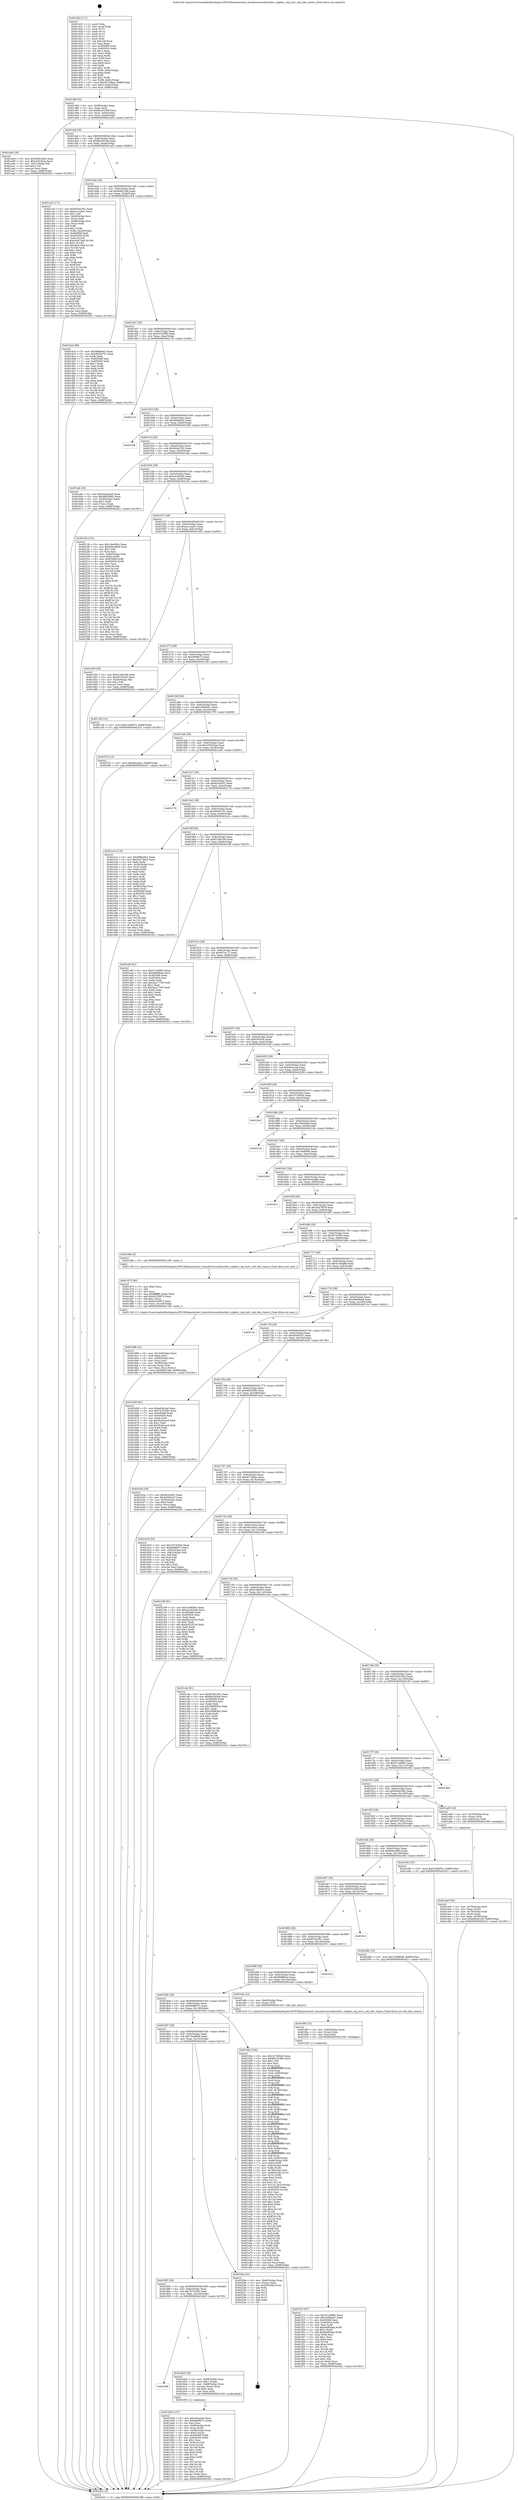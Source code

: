 digraph "0x401420" {
  label = "0x401420 (/mnt/c/Users/mathe/Desktop/tcc/POCII/binaries/extr_linuxdriversusbhostdwc_otgdwc_otg_hcd.c_del_xfer_timers_Final-ollvm.out::main(0))"
  labelloc = "t"
  node[shape=record]

  Entry [label="",width=0.3,height=0.3,shape=circle,fillcolor=black,style=filled]
  "0x40148f" [label="{
     0x40148f [32]\l
     | [instrs]\l
     &nbsp;&nbsp;0x40148f \<+6\>: mov -0x88(%rbp),%eax\l
     &nbsp;&nbsp;0x401495 \<+2\>: mov %eax,%ecx\l
     &nbsp;&nbsp;0x401497 \<+6\>: sub $0x8b161069,%ecx\l
     &nbsp;&nbsp;0x40149d \<+6\>: mov %eax,-0x9c(%rbp)\l
     &nbsp;&nbsp;0x4014a3 \<+6\>: mov %ecx,-0xa0(%rbp)\l
     &nbsp;&nbsp;0x4014a9 \<+6\>: je 0000000000401a94 \<main+0x674\>\l
  }"]
  "0x401a94" [label="{
     0x401a94 [30]\l
     | [instrs]\l
     &nbsp;&nbsp;0x401a94 \<+5\>: mov $0x590e18d2,%eax\l
     &nbsp;&nbsp;0x401a99 \<+5\>: mov $0xc53b32ee,%ecx\l
     &nbsp;&nbsp;0x401a9e \<+3\>: mov -0x31(%rbp),%dl\l
     &nbsp;&nbsp;0x401aa1 \<+3\>: test $0x1,%dl\l
     &nbsp;&nbsp;0x401aa4 \<+3\>: cmovne %ecx,%eax\l
     &nbsp;&nbsp;0x401aa7 \<+6\>: mov %eax,-0x88(%rbp)\l
     &nbsp;&nbsp;0x401aad \<+5\>: jmp 0000000000402421 \<main+0x1001\>\l
  }"]
  "0x4014af" [label="{
     0x4014af [28]\l
     | [instrs]\l
     &nbsp;&nbsp;0x4014af \<+5\>: jmp 00000000004014b4 \<main+0x94\>\l
     &nbsp;&nbsp;0x4014b4 \<+6\>: mov -0x9c(%rbp),%eax\l
     &nbsp;&nbsp;0x4014ba \<+5\>: sub $0x8bc5b346,%eax\l
     &nbsp;&nbsp;0x4014bf \<+6\>: mov %eax,-0xa4(%rbp)\l
     &nbsp;&nbsp;0x4014c5 \<+6\>: je 0000000000401ca5 \<main+0x885\>\l
  }"]
  Exit [label="",width=0.3,height=0.3,shape=circle,fillcolor=black,style=filled,peripheries=2]
  "0x401ca5" [label="{
     0x401ca5 [171]\l
     | [instrs]\l
     &nbsp;&nbsp;0x401ca5 \<+5\>: mov $0x6554c361,%eax\l
     &nbsp;&nbsp;0x401caa \<+5\>: mov $0xacc1ae41,%ecx\l
     &nbsp;&nbsp;0x401caf \<+2\>: mov $0x1,%dl\l
     &nbsp;&nbsp;0x401cb1 \<+4\>: mov -0x58(%rbp),%rsi\l
     &nbsp;&nbsp;0x401cb5 \<+2\>: mov (%rsi),%edi\l
     &nbsp;&nbsp;0x401cb7 \<+4\>: mov -0x68(%rbp),%rsi\l
     &nbsp;&nbsp;0x401cbb \<+2\>: cmp (%rsi),%edi\l
     &nbsp;&nbsp;0x401cbd \<+4\>: setl %r8b\l
     &nbsp;&nbsp;0x401cc1 \<+4\>: and $0x1,%r8b\l
     &nbsp;&nbsp;0x401cc5 \<+4\>: mov %r8b,-0x29(%rbp)\l
     &nbsp;&nbsp;0x401cc9 \<+7\>: mov 0x405068,%edi\l
     &nbsp;&nbsp;0x401cd0 \<+8\>: mov 0x405054,%r9d\l
     &nbsp;&nbsp;0x401cd8 \<+3\>: mov %edi,%r10d\l
     &nbsp;&nbsp;0x401cdb \<+7\>: sub $0xc6cb7de6,%r10d\l
     &nbsp;&nbsp;0x401ce2 \<+4\>: sub $0x1,%r10d\l
     &nbsp;&nbsp;0x401ce6 \<+7\>: add $0xc6cb7de6,%r10d\l
     &nbsp;&nbsp;0x401ced \<+4\>: imul %r10d,%edi\l
     &nbsp;&nbsp;0x401cf1 \<+3\>: and $0x1,%edi\l
     &nbsp;&nbsp;0x401cf4 \<+3\>: cmp $0x0,%edi\l
     &nbsp;&nbsp;0x401cf7 \<+4\>: sete %r8b\l
     &nbsp;&nbsp;0x401cfb \<+4\>: cmp $0xa,%r9d\l
     &nbsp;&nbsp;0x401cff \<+4\>: setl %r11b\l
     &nbsp;&nbsp;0x401d03 \<+3\>: mov %r8b,%bl\l
     &nbsp;&nbsp;0x401d06 \<+3\>: xor $0xff,%bl\l
     &nbsp;&nbsp;0x401d09 \<+3\>: mov %r11b,%r14b\l
     &nbsp;&nbsp;0x401d0c \<+4\>: xor $0xff,%r14b\l
     &nbsp;&nbsp;0x401d10 \<+3\>: xor $0x0,%dl\l
     &nbsp;&nbsp;0x401d13 \<+3\>: mov %bl,%r15b\l
     &nbsp;&nbsp;0x401d16 \<+4\>: and $0x0,%r15b\l
     &nbsp;&nbsp;0x401d1a \<+3\>: and %dl,%r8b\l
     &nbsp;&nbsp;0x401d1d \<+3\>: mov %r14b,%r12b\l
     &nbsp;&nbsp;0x401d20 \<+4\>: and $0x0,%r12b\l
     &nbsp;&nbsp;0x401d24 \<+3\>: and %dl,%r11b\l
     &nbsp;&nbsp;0x401d27 \<+3\>: or %r8b,%r15b\l
     &nbsp;&nbsp;0x401d2a \<+3\>: or %r11b,%r12b\l
     &nbsp;&nbsp;0x401d2d \<+3\>: xor %r12b,%r15b\l
     &nbsp;&nbsp;0x401d30 \<+3\>: or %r14b,%bl\l
     &nbsp;&nbsp;0x401d33 \<+3\>: xor $0xff,%bl\l
     &nbsp;&nbsp;0x401d36 \<+3\>: or $0x0,%dl\l
     &nbsp;&nbsp;0x401d39 \<+2\>: and %dl,%bl\l
     &nbsp;&nbsp;0x401d3b \<+3\>: or %bl,%r15b\l
     &nbsp;&nbsp;0x401d3e \<+4\>: test $0x1,%r15b\l
     &nbsp;&nbsp;0x401d42 \<+3\>: cmovne %ecx,%eax\l
     &nbsp;&nbsp;0x401d45 \<+6\>: mov %eax,-0x88(%rbp)\l
     &nbsp;&nbsp;0x401d4b \<+5\>: jmp 0000000000402421 \<main+0x1001\>\l
  }"]
  "0x4014cb" [label="{
     0x4014cb [28]\l
     | [instrs]\l
     &nbsp;&nbsp;0x4014cb \<+5\>: jmp 00000000004014d0 \<main+0xb0\>\l
     &nbsp;&nbsp;0x4014d0 \<+6\>: mov -0x9c(%rbp),%eax\l
     &nbsp;&nbsp;0x4014d6 \<+5\>: sub $0x90bf12b6,%eax\l
     &nbsp;&nbsp;0x4014db \<+6\>: mov %eax,-0xa8(%rbp)\l
     &nbsp;&nbsp;0x4014e1 \<+6\>: je 0000000000401dc4 \<main+0x9a4\>\l
  }"]
  "0x401f15" [label="{
     0x401f15 [97]\l
     | [instrs]\l
     &nbsp;&nbsp;0x401f15 \<+5\>: mov $0x57ca9962,%ecx\l
     &nbsp;&nbsp;0x401f1a \<+5\>: mov $0xc509ad41,%edx\l
     &nbsp;&nbsp;0x401f1f \<+7\>: mov 0x405068,%esi\l
     &nbsp;&nbsp;0x401f26 \<+8\>: mov 0x405054,%r8d\l
     &nbsp;&nbsp;0x401f2e \<+3\>: mov %esi,%r9d\l
     &nbsp;&nbsp;0x401f31 \<+7\>: sub $0xd4df5daa,%r9d\l
     &nbsp;&nbsp;0x401f38 \<+4\>: sub $0x1,%r9d\l
     &nbsp;&nbsp;0x401f3c \<+7\>: add $0xd4df5daa,%r9d\l
     &nbsp;&nbsp;0x401f43 \<+4\>: imul %r9d,%esi\l
     &nbsp;&nbsp;0x401f47 \<+3\>: and $0x1,%esi\l
     &nbsp;&nbsp;0x401f4a \<+3\>: cmp $0x0,%esi\l
     &nbsp;&nbsp;0x401f4d \<+4\>: sete %r10b\l
     &nbsp;&nbsp;0x401f51 \<+4\>: cmp $0xa,%r8d\l
     &nbsp;&nbsp;0x401f55 \<+4\>: setl %r11b\l
     &nbsp;&nbsp;0x401f59 \<+3\>: mov %r10b,%bl\l
     &nbsp;&nbsp;0x401f5c \<+3\>: and %r11b,%bl\l
     &nbsp;&nbsp;0x401f5f \<+3\>: xor %r11b,%r10b\l
     &nbsp;&nbsp;0x401f62 \<+3\>: or %r10b,%bl\l
     &nbsp;&nbsp;0x401f65 \<+3\>: test $0x1,%bl\l
     &nbsp;&nbsp;0x401f68 \<+3\>: cmovne %edx,%ecx\l
     &nbsp;&nbsp;0x401f6b \<+6\>: mov %ecx,-0x88(%rbp)\l
     &nbsp;&nbsp;0x401f71 \<+5\>: jmp 0000000000402421 \<main+0x1001\>\l
  }"]
  "0x401dc4" [label="{
     0x401dc4 [86]\l
     | [instrs]\l
     &nbsp;&nbsp;0x401dc4 \<+5\>: mov $0x98fde9e2,%eax\l
     &nbsp;&nbsp;0x401dc9 \<+5\>: mov $0xd920e701,%ecx\l
     &nbsp;&nbsp;0x401dce \<+2\>: xor %edx,%edx\l
     &nbsp;&nbsp;0x401dd0 \<+7\>: mov 0x405068,%esi\l
     &nbsp;&nbsp;0x401dd7 \<+7\>: mov 0x405054,%edi\l
     &nbsp;&nbsp;0x401dde \<+3\>: sub $0x1,%edx\l
     &nbsp;&nbsp;0x401de1 \<+3\>: mov %esi,%r8d\l
     &nbsp;&nbsp;0x401de4 \<+3\>: add %edx,%r8d\l
     &nbsp;&nbsp;0x401de7 \<+4\>: imul %r8d,%esi\l
     &nbsp;&nbsp;0x401deb \<+3\>: and $0x1,%esi\l
     &nbsp;&nbsp;0x401dee \<+3\>: cmp $0x0,%esi\l
     &nbsp;&nbsp;0x401df1 \<+4\>: sete %r9b\l
     &nbsp;&nbsp;0x401df5 \<+3\>: cmp $0xa,%edi\l
     &nbsp;&nbsp;0x401df8 \<+4\>: setl %r10b\l
     &nbsp;&nbsp;0x401dfc \<+3\>: mov %r9b,%r11b\l
     &nbsp;&nbsp;0x401dff \<+3\>: and %r10b,%r11b\l
     &nbsp;&nbsp;0x401e02 \<+3\>: xor %r10b,%r9b\l
     &nbsp;&nbsp;0x401e05 \<+3\>: or %r9b,%r11b\l
     &nbsp;&nbsp;0x401e08 \<+4\>: test $0x1,%r11b\l
     &nbsp;&nbsp;0x401e0c \<+3\>: cmovne %ecx,%eax\l
     &nbsp;&nbsp;0x401e0f \<+6\>: mov %eax,-0x88(%rbp)\l
     &nbsp;&nbsp;0x401e15 \<+5\>: jmp 0000000000402421 \<main+0x1001\>\l
  }"]
  "0x4014e7" [label="{
     0x4014e7 [28]\l
     | [instrs]\l
     &nbsp;&nbsp;0x4014e7 \<+5\>: jmp 00000000004014ec \<main+0xcc\>\l
     &nbsp;&nbsp;0x4014ec \<+6\>: mov -0x9c(%rbp),%eax\l
     &nbsp;&nbsp;0x4014f2 \<+5\>: sub $0x93316f89,%eax\l
     &nbsp;&nbsp;0x4014f7 \<+6\>: mov %eax,-0xac(%rbp)\l
     &nbsp;&nbsp;0x4014fd \<+6\>: je 000000000040211b \<main+0xcfb\>\l
  }"]
  "0x401f06" [label="{
     0x401f06 [15]\l
     | [instrs]\l
     &nbsp;&nbsp;0x401f06 \<+4\>: mov -0x60(%rbp),%rax\l
     &nbsp;&nbsp;0x401f0a \<+3\>: mov (%rax),%rax\l
     &nbsp;&nbsp;0x401f0d \<+3\>: mov %rax,%rdi\l
     &nbsp;&nbsp;0x401f10 \<+5\>: call 0000000000401030 \<free@plt\>\l
     | [calls]\l
     &nbsp;&nbsp;0x401030 \{1\} (unknown)\l
  }"]
  "0x40211b" [label="{
     0x40211b\l
  }", style=dashed]
  "0x401503" [label="{
     0x401503 [28]\l
     | [instrs]\l
     &nbsp;&nbsp;0x401503 \<+5\>: jmp 0000000000401508 \<main+0xe8\>\l
     &nbsp;&nbsp;0x401508 \<+6\>: mov -0x9c(%rbp),%eax\l
     &nbsp;&nbsp;0x40150e \<+5\>: sub $0x98fde9e2,%eax\l
     &nbsp;&nbsp;0x401513 \<+6\>: mov %eax,-0xb0(%rbp)\l
     &nbsp;&nbsp;0x401519 \<+6\>: je 0000000000402356 \<main+0xf36\>\l
  }"]
  "0x401d9b" [label="{
     0x401d9b [41]\l
     | [instrs]\l
     &nbsp;&nbsp;0x401d9b \<+6\>: mov -0x144(%rbp),%ecx\l
     &nbsp;&nbsp;0x401da1 \<+3\>: imul %eax,%ecx\l
     &nbsp;&nbsp;0x401da4 \<+4\>: mov -0x60(%rbp),%rsi\l
     &nbsp;&nbsp;0x401da8 \<+3\>: mov (%rsi),%rsi\l
     &nbsp;&nbsp;0x401dab \<+4\>: mov -0x58(%rbp),%rdi\l
     &nbsp;&nbsp;0x401daf \<+3\>: movslq (%rdi),%rdi\l
     &nbsp;&nbsp;0x401db2 \<+3\>: mov %ecx,(%rsi,%rdi,4)\l
     &nbsp;&nbsp;0x401db5 \<+10\>: movl $0x90bf12b6,-0x88(%rbp)\l
     &nbsp;&nbsp;0x401dbf \<+5\>: jmp 0000000000402421 \<main+0x1001\>\l
  }"]
  "0x402356" [label="{
     0x402356\l
  }", style=dashed]
  "0x40151f" [label="{
     0x40151f [28]\l
     | [instrs]\l
     &nbsp;&nbsp;0x40151f \<+5\>: jmp 0000000000401524 \<main+0x104\>\l
     &nbsp;&nbsp;0x401524 \<+6\>: mov -0x9c(%rbp),%eax\l
     &nbsp;&nbsp;0x40152a \<+5\>: sub $0x9b0a3192,%eax\l
     &nbsp;&nbsp;0x40152f \<+6\>: mov %eax,-0xb4(%rbp)\l
     &nbsp;&nbsp;0x401535 \<+6\>: je 0000000000401afe \<main+0x6de\>\l
  }"]
  "0x401d73" [label="{
     0x401d73 [40]\l
     | [instrs]\l
     &nbsp;&nbsp;0x401d73 \<+5\>: mov $0x2,%ecx\l
     &nbsp;&nbsp;0x401d78 \<+1\>: cltd\l
     &nbsp;&nbsp;0x401d79 \<+2\>: idiv %ecx\l
     &nbsp;&nbsp;0x401d7b \<+6\>: imul $0xfffffffe,%edx,%ecx\l
     &nbsp;&nbsp;0x401d81 \<+6\>: add $0xb2229972,%ecx\l
     &nbsp;&nbsp;0x401d87 \<+3\>: add $0x1,%ecx\l
     &nbsp;&nbsp;0x401d8a \<+6\>: sub $0xb2229972,%ecx\l
     &nbsp;&nbsp;0x401d90 \<+6\>: mov %ecx,-0x144(%rbp)\l
     &nbsp;&nbsp;0x401d96 \<+5\>: call 0000000000401160 \<next_i\>\l
     | [calls]\l
     &nbsp;&nbsp;0x401160 \{1\} (/mnt/c/Users/mathe/Desktop/tcc/POCII/binaries/extr_linuxdriversusbhostdwc_otgdwc_otg_hcd.c_del_xfer_timers_Final-ollvm.out::next_i)\l
  }"]
  "0x401afe" [label="{
     0x401afe [30]\l
     | [instrs]\l
     &nbsp;&nbsp;0x401afe \<+5\>: mov $0x3a42ada8,%eax\l
     &nbsp;&nbsp;0x401b03 \<+5\>: mov $0x4f635085,%ecx\l
     &nbsp;&nbsp;0x401b08 \<+3\>: mov -0x30(%rbp),%edx\l
     &nbsp;&nbsp;0x401b0b \<+3\>: cmp $0x1,%edx\l
     &nbsp;&nbsp;0x401b0e \<+3\>: cmovl %ecx,%eax\l
     &nbsp;&nbsp;0x401b11 \<+6\>: mov %eax,-0x88(%rbp)\l
     &nbsp;&nbsp;0x401b17 \<+5\>: jmp 0000000000402421 \<main+0x1001\>\l
  }"]
  "0x40153b" [label="{
     0x40153b [28]\l
     | [instrs]\l
     &nbsp;&nbsp;0x40153b \<+5\>: jmp 0000000000401540 \<main+0x120\>\l
     &nbsp;&nbsp;0x401540 \<+6\>: mov -0x9c(%rbp),%eax\l
     &nbsp;&nbsp;0x401546 \<+5\>: sub $0xa4165346,%eax\l
     &nbsp;&nbsp;0x40154b \<+6\>: mov %eax,-0xb8(%rbp)\l
     &nbsp;&nbsp;0x401551 \<+6\>: je 00000000004021f4 \<main+0xdd4\>\l
  }"]
  "0x401bd0" [label="{
     0x401bd0 [107]\l
     | [instrs]\l
     &nbsp;&nbsp;0x401bd0 \<+5\>: mov $0xe63a2ad,%ecx\l
     &nbsp;&nbsp;0x401bd5 \<+5\>: mov $0xb899fc7c,%edx\l
     &nbsp;&nbsp;0x401bda \<+2\>: xor %esi,%esi\l
     &nbsp;&nbsp;0x401bdc \<+4\>: mov -0x60(%rbp),%rdi\l
     &nbsp;&nbsp;0x401be0 \<+3\>: mov %rax,(%rdi)\l
     &nbsp;&nbsp;0x401be3 \<+4\>: mov -0x58(%rbp),%rax\l
     &nbsp;&nbsp;0x401be7 \<+6\>: movl $0x0,(%rax)\l
     &nbsp;&nbsp;0x401bed \<+8\>: mov 0x405068,%r8d\l
     &nbsp;&nbsp;0x401bf5 \<+8\>: mov 0x405054,%r9d\l
     &nbsp;&nbsp;0x401bfd \<+3\>: sub $0x1,%esi\l
     &nbsp;&nbsp;0x401c00 \<+3\>: mov %r8d,%r10d\l
     &nbsp;&nbsp;0x401c03 \<+3\>: add %esi,%r10d\l
     &nbsp;&nbsp;0x401c06 \<+4\>: imul %r10d,%r8d\l
     &nbsp;&nbsp;0x401c0a \<+4\>: and $0x1,%r8d\l
     &nbsp;&nbsp;0x401c0e \<+4\>: cmp $0x0,%r8d\l
     &nbsp;&nbsp;0x401c12 \<+4\>: sete %r11b\l
     &nbsp;&nbsp;0x401c16 \<+4\>: cmp $0xa,%r9d\l
     &nbsp;&nbsp;0x401c1a \<+3\>: setl %bl\l
     &nbsp;&nbsp;0x401c1d \<+3\>: mov %r11b,%r14b\l
     &nbsp;&nbsp;0x401c20 \<+3\>: and %bl,%r14b\l
     &nbsp;&nbsp;0x401c23 \<+3\>: xor %bl,%r11b\l
     &nbsp;&nbsp;0x401c26 \<+3\>: or %r11b,%r14b\l
     &nbsp;&nbsp;0x401c29 \<+4\>: test $0x1,%r14b\l
     &nbsp;&nbsp;0x401c2d \<+3\>: cmovne %edx,%ecx\l
     &nbsp;&nbsp;0x401c30 \<+6\>: mov %ecx,-0x88(%rbp)\l
     &nbsp;&nbsp;0x401c36 \<+5\>: jmp 0000000000402421 \<main+0x1001\>\l
  }"]
  "0x4021f4" [label="{
     0x4021f4 [151]\l
     | [instrs]\l
     &nbsp;&nbsp;0x4021f4 \<+5\>: mov $0x19e80bfc,%eax\l
     &nbsp;&nbsp;0x4021f9 \<+5\>: mov $0x60bc48e0,%ecx\l
     &nbsp;&nbsp;0x4021fe \<+2\>: mov $0x1,%dl\l
     &nbsp;&nbsp;0x402200 \<+2\>: xor %esi,%esi\l
     &nbsp;&nbsp;0x402202 \<+4\>: mov -0x80(%rbp),%rdi\l
     &nbsp;&nbsp;0x402206 \<+6\>: movl $0x0,(%rdi)\l
     &nbsp;&nbsp;0x40220c \<+8\>: mov 0x405068,%r8d\l
     &nbsp;&nbsp;0x402214 \<+8\>: mov 0x405054,%r9d\l
     &nbsp;&nbsp;0x40221c \<+3\>: sub $0x1,%esi\l
     &nbsp;&nbsp;0x40221f \<+3\>: mov %r8d,%r10d\l
     &nbsp;&nbsp;0x402222 \<+3\>: add %esi,%r10d\l
     &nbsp;&nbsp;0x402225 \<+4\>: imul %r10d,%r8d\l
     &nbsp;&nbsp;0x402229 \<+4\>: and $0x1,%r8d\l
     &nbsp;&nbsp;0x40222d \<+4\>: cmp $0x0,%r8d\l
     &nbsp;&nbsp;0x402231 \<+4\>: sete %r11b\l
     &nbsp;&nbsp;0x402235 \<+4\>: cmp $0xa,%r9d\l
     &nbsp;&nbsp;0x402239 \<+3\>: setl %bl\l
     &nbsp;&nbsp;0x40223c \<+3\>: mov %r11b,%r14b\l
     &nbsp;&nbsp;0x40223f \<+4\>: xor $0xff,%r14b\l
     &nbsp;&nbsp;0x402243 \<+3\>: mov %bl,%r15b\l
     &nbsp;&nbsp;0x402246 \<+4\>: xor $0xff,%r15b\l
     &nbsp;&nbsp;0x40224a \<+3\>: xor $0x1,%dl\l
     &nbsp;&nbsp;0x40224d \<+3\>: mov %r14b,%r12b\l
     &nbsp;&nbsp;0x402250 \<+4\>: and $0xff,%r12b\l
     &nbsp;&nbsp;0x402254 \<+3\>: and %dl,%r11b\l
     &nbsp;&nbsp;0x402257 \<+3\>: mov %r15b,%r13b\l
     &nbsp;&nbsp;0x40225a \<+4\>: and $0xff,%r13b\l
     &nbsp;&nbsp;0x40225e \<+2\>: and %dl,%bl\l
     &nbsp;&nbsp;0x402260 \<+3\>: or %r11b,%r12b\l
     &nbsp;&nbsp;0x402263 \<+3\>: or %bl,%r13b\l
     &nbsp;&nbsp;0x402266 \<+3\>: xor %r13b,%r12b\l
     &nbsp;&nbsp;0x402269 \<+3\>: or %r15b,%r14b\l
     &nbsp;&nbsp;0x40226c \<+4\>: xor $0xff,%r14b\l
     &nbsp;&nbsp;0x402270 \<+3\>: or $0x1,%dl\l
     &nbsp;&nbsp;0x402273 \<+3\>: and %dl,%r14b\l
     &nbsp;&nbsp;0x402276 \<+3\>: or %r14b,%r12b\l
     &nbsp;&nbsp;0x402279 \<+4\>: test $0x1,%r12b\l
     &nbsp;&nbsp;0x40227d \<+3\>: cmovne %ecx,%eax\l
     &nbsp;&nbsp;0x402280 \<+6\>: mov %eax,-0x88(%rbp)\l
     &nbsp;&nbsp;0x402286 \<+5\>: jmp 0000000000402421 \<main+0x1001\>\l
  }"]
  "0x401557" [label="{
     0x401557 [28]\l
     | [instrs]\l
     &nbsp;&nbsp;0x401557 \<+5\>: jmp 000000000040155c \<main+0x13c\>\l
     &nbsp;&nbsp;0x40155c \<+6\>: mov -0x9c(%rbp),%eax\l
     &nbsp;&nbsp;0x401562 \<+5\>: sub $0xacc1ae41,%eax\l
     &nbsp;&nbsp;0x401567 \<+6\>: mov %eax,-0xbc(%rbp)\l
     &nbsp;&nbsp;0x40156d \<+6\>: je 0000000000401d50 \<main+0x930\>\l
  }"]
  "0x40190f" [label="{
     0x40190f\l
  }", style=dashed]
  "0x401d50" [label="{
     0x401d50 [30]\l
     | [instrs]\l
     &nbsp;&nbsp;0x401d50 \<+5\>: mov $0xf12db199,%eax\l
     &nbsp;&nbsp;0x401d55 \<+5\>: mov $0x3f7cb350,%ecx\l
     &nbsp;&nbsp;0x401d5a \<+3\>: mov -0x29(%rbp),%dl\l
     &nbsp;&nbsp;0x401d5d \<+3\>: test $0x1,%dl\l
     &nbsp;&nbsp;0x401d60 \<+3\>: cmovne %ecx,%eax\l
     &nbsp;&nbsp;0x401d63 \<+6\>: mov %eax,-0x88(%rbp)\l
     &nbsp;&nbsp;0x401d69 \<+5\>: jmp 0000000000402421 \<main+0x1001\>\l
  }"]
  "0x401573" [label="{
     0x401573 [28]\l
     | [instrs]\l
     &nbsp;&nbsp;0x401573 \<+5\>: jmp 0000000000401578 \<main+0x158\>\l
     &nbsp;&nbsp;0x401578 \<+6\>: mov -0x9c(%rbp),%eax\l
     &nbsp;&nbsp;0x40157e \<+5\>: sub $0xb899fc7c,%eax\l
     &nbsp;&nbsp;0x401583 \<+6\>: mov %eax,-0xc0(%rbp)\l
     &nbsp;&nbsp;0x401589 \<+6\>: je 0000000000401c3b \<main+0x81b\>\l
  }"]
  "0x401bb3" [label="{
     0x401bb3 [29]\l
     | [instrs]\l
     &nbsp;&nbsp;0x401bb3 \<+4\>: mov -0x68(%rbp),%rax\l
     &nbsp;&nbsp;0x401bb7 \<+6\>: movl $0x1,(%rax)\l
     &nbsp;&nbsp;0x401bbd \<+4\>: mov -0x68(%rbp),%rax\l
     &nbsp;&nbsp;0x401bc1 \<+3\>: movslq (%rax),%rax\l
     &nbsp;&nbsp;0x401bc4 \<+4\>: shl $0x2,%rax\l
     &nbsp;&nbsp;0x401bc8 \<+3\>: mov %rax,%rdi\l
     &nbsp;&nbsp;0x401bcb \<+5\>: call 0000000000401050 \<malloc@plt\>\l
     | [calls]\l
     &nbsp;&nbsp;0x401050 \{1\} (unknown)\l
  }"]
  "0x401c3b" [label="{
     0x401c3b [15]\l
     | [instrs]\l
     &nbsp;&nbsp;0x401c3b \<+10\>: movl $0x518b0f7e,-0x88(%rbp)\l
     &nbsp;&nbsp;0x401c45 \<+5\>: jmp 0000000000402421 \<main+0x1001\>\l
  }"]
  "0x40158f" [label="{
     0x40158f [28]\l
     | [instrs]\l
     &nbsp;&nbsp;0x40158f \<+5\>: jmp 0000000000401594 \<main+0x174\>\l
     &nbsp;&nbsp;0x401594 \<+6\>: mov -0x9c(%rbp),%eax\l
     &nbsp;&nbsp;0x40159a \<+5\>: sub $0xc509ad41,%eax\l
     &nbsp;&nbsp;0x40159f \<+6\>: mov %eax,-0xc4(%rbp)\l
     &nbsp;&nbsp;0x4015a5 \<+6\>: je 0000000000401f76 \<main+0xb56\>\l
  }"]
  "0x4018f3" [label="{
     0x4018f3 [28]\l
     | [instrs]\l
     &nbsp;&nbsp;0x4018f3 \<+5\>: jmp 00000000004018f8 \<main+0x4d8\>\l
     &nbsp;&nbsp;0x4018f8 \<+6\>: mov -0x9c(%rbp),%eax\l
     &nbsp;&nbsp;0x4018fe \<+5\>: sub $0x7b7f1683,%eax\l
     &nbsp;&nbsp;0x401903 \<+6\>: mov %eax,-0x140(%rbp)\l
     &nbsp;&nbsp;0x401909 \<+6\>: je 0000000000401bb3 \<main+0x793\>\l
  }"]
  "0x401f76" [label="{
     0x401f76 [15]\l
     | [instrs]\l
     &nbsp;&nbsp;0x401f76 \<+10\>: movl $0x4fa24ecc,-0x88(%rbp)\l
     &nbsp;&nbsp;0x401f80 \<+5\>: jmp 0000000000402421 \<main+0x1001\>\l
  }"]
  "0x4015ab" [label="{
     0x4015ab [28]\l
     | [instrs]\l
     &nbsp;&nbsp;0x4015ab \<+5\>: jmp 00000000004015b0 \<main+0x190\>\l
     &nbsp;&nbsp;0x4015b0 \<+6\>: mov -0x9c(%rbp),%eax\l
     &nbsp;&nbsp;0x4015b6 \<+5\>: sub $0xc53b32ee,%eax\l
     &nbsp;&nbsp;0x4015bb \<+6\>: mov %eax,-0xc8(%rbp)\l
     &nbsp;&nbsp;0x4015c1 \<+6\>: je 0000000000401ab2 \<main+0x692\>\l
  }"]
  "0x40229a" [label="{
     0x40229a [21]\l
     | [instrs]\l
     &nbsp;&nbsp;0x40229a \<+4\>: mov -0x80(%rbp),%rax\l
     &nbsp;&nbsp;0x40229e \<+2\>: mov (%rax),%eax\l
     &nbsp;&nbsp;0x4022a0 \<+4\>: lea -0x28(%rbp),%rsp\l
     &nbsp;&nbsp;0x4022a4 \<+1\>: pop %rbx\l
     &nbsp;&nbsp;0x4022a5 \<+2\>: pop %r12\l
     &nbsp;&nbsp;0x4022a7 \<+2\>: pop %r13\l
     &nbsp;&nbsp;0x4022a9 \<+2\>: pop %r14\l
     &nbsp;&nbsp;0x4022ab \<+2\>: pop %r15\l
     &nbsp;&nbsp;0x4022ad \<+1\>: pop %rbp\l
     &nbsp;&nbsp;0x4022ae \<+1\>: ret\l
  }"]
  "0x401ab2" [label="{
     0x401ab2\l
  }", style=dashed]
  "0x4015c7" [label="{
     0x4015c7 [28]\l
     | [instrs]\l
     &nbsp;&nbsp;0x4015c7 \<+5\>: jmp 00000000004015cc \<main+0x1ac\>\l
     &nbsp;&nbsp;0x4015cc \<+6\>: mov -0x9c(%rbp),%eax\l
     &nbsp;&nbsp;0x4015d2 \<+5\>: sub $0xd2ec92f1,%eax\l
     &nbsp;&nbsp;0x4015d7 \<+6\>: mov %eax,-0xcc(%rbp)\l
     &nbsp;&nbsp;0x4015dd \<+6\>: je 0000000000402176 \<main+0xd56\>\l
  }"]
  "0x401ae0" [label="{
     0x401ae0 [30]\l
     | [instrs]\l
     &nbsp;&nbsp;0x401ae0 \<+4\>: mov -0x70(%rbp),%rdi\l
     &nbsp;&nbsp;0x401ae4 \<+2\>: mov %eax,(%rdi)\l
     &nbsp;&nbsp;0x401ae6 \<+4\>: mov -0x70(%rbp),%rdi\l
     &nbsp;&nbsp;0x401aea \<+2\>: mov (%rdi),%eax\l
     &nbsp;&nbsp;0x401aec \<+3\>: mov %eax,-0x30(%rbp)\l
     &nbsp;&nbsp;0x401aef \<+10\>: movl $0x9b0a3192,-0x88(%rbp)\l
     &nbsp;&nbsp;0x401af9 \<+5\>: jmp 0000000000402421 \<main+0x1001\>\l
  }"]
  "0x402176" [label="{
     0x402176\l
  }", style=dashed]
  "0x4015e3" [label="{
     0x4015e3 [28]\l
     | [instrs]\l
     &nbsp;&nbsp;0x4015e3 \<+5\>: jmp 00000000004015e8 \<main+0x1c8\>\l
     &nbsp;&nbsp;0x4015e8 \<+6\>: mov -0x9c(%rbp),%eax\l
     &nbsp;&nbsp;0x4015ee \<+5\>: sub $0xd920e701,%eax\l
     &nbsp;&nbsp;0x4015f3 \<+6\>: mov %eax,-0xd0(%rbp)\l
     &nbsp;&nbsp;0x4015f9 \<+6\>: je 0000000000401e1a \<main+0x9fa\>\l
  }"]
  "0x4018d7" [label="{
     0x4018d7 [28]\l
     | [instrs]\l
     &nbsp;&nbsp;0x4018d7 \<+5\>: jmp 00000000004018dc \<main+0x4bc\>\l
     &nbsp;&nbsp;0x4018dc \<+6\>: mov -0x9c(%rbp),%eax\l
     &nbsp;&nbsp;0x4018e2 \<+5\>: sub $0x74e9f848,%eax\l
     &nbsp;&nbsp;0x4018e7 \<+6\>: mov %eax,-0x13c(%rbp)\l
     &nbsp;&nbsp;0x4018ed \<+6\>: je 000000000040229a \<main+0xe7a\>\l
  }"]
  "0x401e1a" [label="{
     0x401e1a [118]\l
     | [instrs]\l
     &nbsp;&nbsp;0x401e1a \<+5\>: mov $0x98fde9e2,%eax\l
     &nbsp;&nbsp;0x401e1f \<+5\>: mov $0x5e2740a2,%ecx\l
     &nbsp;&nbsp;0x401e24 \<+2\>: xor %edx,%edx\l
     &nbsp;&nbsp;0x401e26 \<+4\>: mov -0x58(%rbp),%rsi\l
     &nbsp;&nbsp;0x401e2a \<+2\>: mov (%rsi),%edi\l
     &nbsp;&nbsp;0x401e2c \<+3\>: mov %edx,%r8d\l
     &nbsp;&nbsp;0x401e2f \<+3\>: sub %edi,%r8d\l
     &nbsp;&nbsp;0x401e32 \<+2\>: mov %edx,%edi\l
     &nbsp;&nbsp;0x401e34 \<+3\>: sub $0x1,%edi\l
     &nbsp;&nbsp;0x401e37 \<+3\>: add %edi,%r8d\l
     &nbsp;&nbsp;0x401e3a \<+2\>: mov %edx,%edi\l
     &nbsp;&nbsp;0x401e3c \<+3\>: sub %r8d,%edi\l
     &nbsp;&nbsp;0x401e3f \<+4\>: mov -0x58(%rbp),%rsi\l
     &nbsp;&nbsp;0x401e43 \<+2\>: mov %edi,(%rsi)\l
     &nbsp;&nbsp;0x401e45 \<+7\>: mov 0x405068,%edi\l
     &nbsp;&nbsp;0x401e4c \<+8\>: mov 0x405054,%r8d\l
     &nbsp;&nbsp;0x401e54 \<+3\>: sub $0x1,%edx\l
     &nbsp;&nbsp;0x401e57 \<+3\>: mov %edi,%r9d\l
     &nbsp;&nbsp;0x401e5a \<+3\>: add %edx,%r9d\l
     &nbsp;&nbsp;0x401e5d \<+4\>: imul %r9d,%edi\l
     &nbsp;&nbsp;0x401e61 \<+3\>: and $0x1,%edi\l
     &nbsp;&nbsp;0x401e64 \<+3\>: cmp $0x0,%edi\l
     &nbsp;&nbsp;0x401e67 \<+4\>: sete %r10b\l
     &nbsp;&nbsp;0x401e6b \<+4\>: cmp $0xa,%r8d\l
     &nbsp;&nbsp;0x401e6f \<+4\>: setl %r11b\l
     &nbsp;&nbsp;0x401e73 \<+3\>: mov %r10b,%bl\l
     &nbsp;&nbsp;0x401e76 \<+3\>: and %r11b,%bl\l
     &nbsp;&nbsp;0x401e79 \<+3\>: xor %r11b,%r10b\l
     &nbsp;&nbsp;0x401e7c \<+3\>: or %r10b,%bl\l
     &nbsp;&nbsp;0x401e7f \<+3\>: test $0x1,%bl\l
     &nbsp;&nbsp;0x401e82 \<+3\>: cmovne %ecx,%eax\l
     &nbsp;&nbsp;0x401e85 \<+6\>: mov %eax,-0x88(%rbp)\l
     &nbsp;&nbsp;0x401e8b \<+5\>: jmp 0000000000402421 \<main+0x1001\>\l
  }"]
  "0x4015ff" [label="{
     0x4015ff [28]\l
     | [instrs]\l
     &nbsp;&nbsp;0x4015ff \<+5\>: jmp 0000000000401604 \<main+0x1e4\>\l
     &nbsp;&nbsp;0x401604 \<+6\>: mov -0x9c(%rbp),%eax\l
     &nbsp;&nbsp;0x40160a \<+5\>: sub $0xf12db199,%eax\l
     &nbsp;&nbsp;0x40160f \<+6\>: mov %eax,-0xd4(%rbp)\l
     &nbsp;&nbsp;0x401615 \<+6\>: je 0000000000401e9f \<main+0xa7f\>\l
  }"]
  "0x40194e" [label="{
     0x40194e [326]\l
     | [instrs]\l
     &nbsp;&nbsp;0x40194e \<+5\>: mov $0x1073d5e5,%eax\l
     &nbsp;&nbsp;0x401953 \<+5\>: mov $0x8b161069,%ecx\l
     &nbsp;&nbsp;0x401958 \<+2\>: mov $0x1,%dl\l
     &nbsp;&nbsp;0x40195a \<+2\>: xor %esi,%esi\l
     &nbsp;&nbsp;0x40195c \<+3\>: mov %rsp,%rdi\l
     &nbsp;&nbsp;0x40195f \<+4\>: add $0xfffffffffffffff0,%rdi\l
     &nbsp;&nbsp;0x401963 \<+3\>: mov %rdi,%rsp\l
     &nbsp;&nbsp;0x401966 \<+4\>: mov %rdi,-0x80(%rbp)\l
     &nbsp;&nbsp;0x40196a \<+3\>: mov %rsp,%rdi\l
     &nbsp;&nbsp;0x40196d \<+4\>: add $0xfffffffffffffff0,%rdi\l
     &nbsp;&nbsp;0x401971 \<+3\>: mov %rdi,%rsp\l
     &nbsp;&nbsp;0x401974 \<+3\>: mov %rsp,%r8\l
     &nbsp;&nbsp;0x401977 \<+4\>: add $0xfffffffffffffff0,%r8\l
     &nbsp;&nbsp;0x40197b \<+3\>: mov %r8,%rsp\l
     &nbsp;&nbsp;0x40197e \<+4\>: mov %r8,-0x78(%rbp)\l
     &nbsp;&nbsp;0x401982 \<+3\>: mov %rsp,%r8\l
     &nbsp;&nbsp;0x401985 \<+4\>: add $0xfffffffffffffff0,%r8\l
     &nbsp;&nbsp;0x401989 \<+3\>: mov %r8,%rsp\l
     &nbsp;&nbsp;0x40198c \<+4\>: mov %r8,-0x70(%rbp)\l
     &nbsp;&nbsp;0x401990 \<+3\>: mov %rsp,%r8\l
     &nbsp;&nbsp;0x401993 \<+4\>: add $0xfffffffffffffff0,%r8\l
     &nbsp;&nbsp;0x401997 \<+3\>: mov %r8,%rsp\l
     &nbsp;&nbsp;0x40199a \<+4\>: mov %r8,-0x68(%rbp)\l
     &nbsp;&nbsp;0x40199e \<+3\>: mov %rsp,%r8\l
     &nbsp;&nbsp;0x4019a1 \<+4\>: add $0xfffffffffffffff0,%r8\l
     &nbsp;&nbsp;0x4019a5 \<+3\>: mov %r8,%rsp\l
     &nbsp;&nbsp;0x4019a8 \<+4\>: mov %r8,-0x60(%rbp)\l
     &nbsp;&nbsp;0x4019ac \<+3\>: mov %rsp,%r8\l
     &nbsp;&nbsp;0x4019af \<+4\>: add $0xfffffffffffffff0,%r8\l
     &nbsp;&nbsp;0x4019b3 \<+3\>: mov %r8,%rsp\l
     &nbsp;&nbsp;0x4019b6 \<+4\>: mov %r8,-0x58(%rbp)\l
     &nbsp;&nbsp;0x4019ba \<+3\>: mov %rsp,%r8\l
     &nbsp;&nbsp;0x4019bd \<+4\>: add $0xfffffffffffffff0,%r8\l
     &nbsp;&nbsp;0x4019c1 \<+3\>: mov %r8,%rsp\l
     &nbsp;&nbsp;0x4019c4 \<+4\>: mov %r8,-0x50(%rbp)\l
     &nbsp;&nbsp;0x4019c8 \<+3\>: mov %rsp,%r8\l
     &nbsp;&nbsp;0x4019cb \<+4\>: add $0xfffffffffffffff0,%r8\l
     &nbsp;&nbsp;0x4019cf \<+3\>: mov %r8,%rsp\l
     &nbsp;&nbsp;0x4019d2 \<+4\>: mov %r8,-0x48(%rbp)\l
     &nbsp;&nbsp;0x4019d6 \<+3\>: mov %rsp,%r8\l
     &nbsp;&nbsp;0x4019d9 \<+4\>: add $0xfffffffffffffff0,%r8\l
     &nbsp;&nbsp;0x4019dd \<+3\>: mov %r8,%rsp\l
     &nbsp;&nbsp;0x4019e0 \<+4\>: mov %r8,-0x40(%rbp)\l
     &nbsp;&nbsp;0x4019e4 \<+4\>: mov -0x80(%rbp),%r8\l
     &nbsp;&nbsp;0x4019e8 \<+7\>: movl $0x0,(%r8)\l
     &nbsp;&nbsp;0x4019ef \<+7\>: mov -0x8c(%rbp),%r9d\l
     &nbsp;&nbsp;0x4019f6 \<+3\>: mov %r9d,(%rdi)\l
     &nbsp;&nbsp;0x4019f9 \<+4\>: mov -0x78(%rbp),%r8\l
     &nbsp;&nbsp;0x4019fd \<+7\>: mov -0x98(%rbp),%r10\l
     &nbsp;&nbsp;0x401a04 \<+3\>: mov %r10,(%r8)\l
     &nbsp;&nbsp;0x401a07 \<+3\>: cmpl $0x2,(%rdi)\l
     &nbsp;&nbsp;0x401a0a \<+4\>: setne %r11b\l
     &nbsp;&nbsp;0x401a0e \<+4\>: and $0x1,%r11b\l
     &nbsp;&nbsp;0x401a12 \<+4\>: mov %r11b,-0x31(%rbp)\l
     &nbsp;&nbsp;0x401a16 \<+7\>: mov 0x405068,%ebx\l
     &nbsp;&nbsp;0x401a1d \<+8\>: mov 0x405054,%r14d\l
     &nbsp;&nbsp;0x401a25 \<+3\>: sub $0x1,%esi\l
     &nbsp;&nbsp;0x401a28 \<+3\>: mov %ebx,%r15d\l
     &nbsp;&nbsp;0x401a2b \<+3\>: add %esi,%r15d\l
     &nbsp;&nbsp;0x401a2e \<+4\>: imul %r15d,%ebx\l
     &nbsp;&nbsp;0x401a32 \<+3\>: and $0x1,%ebx\l
     &nbsp;&nbsp;0x401a35 \<+3\>: cmp $0x0,%ebx\l
     &nbsp;&nbsp;0x401a38 \<+4\>: sete %r11b\l
     &nbsp;&nbsp;0x401a3c \<+4\>: cmp $0xa,%r14d\l
     &nbsp;&nbsp;0x401a40 \<+4\>: setl %r12b\l
     &nbsp;&nbsp;0x401a44 \<+3\>: mov %r11b,%r13b\l
     &nbsp;&nbsp;0x401a47 \<+4\>: xor $0xff,%r13b\l
     &nbsp;&nbsp;0x401a4b \<+3\>: mov %r12b,%sil\l
     &nbsp;&nbsp;0x401a4e \<+4\>: xor $0xff,%sil\l
     &nbsp;&nbsp;0x401a52 \<+3\>: xor $0x1,%dl\l
     &nbsp;&nbsp;0x401a55 \<+3\>: mov %r13b,%dil\l
     &nbsp;&nbsp;0x401a58 \<+4\>: and $0xff,%dil\l
     &nbsp;&nbsp;0x401a5c \<+3\>: and %dl,%r11b\l
     &nbsp;&nbsp;0x401a5f \<+3\>: mov %sil,%r8b\l
     &nbsp;&nbsp;0x401a62 \<+4\>: and $0xff,%r8b\l
     &nbsp;&nbsp;0x401a66 \<+3\>: and %dl,%r12b\l
     &nbsp;&nbsp;0x401a69 \<+3\>: or %r11b,%dil\l
     &nbsp;&nbsp;0x401a6c \<+3\>: or %r12b,%r8b\l
     &nbsp;&nbsp;0x401a6f \<+3\>: xor %r8b,%dil\l
     &nbsp;&nbsp;0x401a72 \<+3\>: or %sil,%r13b\l
     &nbsp;&nbsp;0x401a75 \<+4\>: xor $0xff,%r13b\l
     &nbsp;&nbsp;0x401a79 \<+3\>: or $0x1,%dl\l
     &nbsp;&nbsp;0x401a7c \<+3\>: and %dl,%r13b\l
     &nbsp;&nbsp;0x401a7f \<+3\>: or %r13b,%dil\l
     &nbsp;&nbsp;0x401a82 \<+4\>: test $0x1,%dil\l
     &nbsp;&nbsp;0x401a86 \<+3\>: cmovne %ecx,%eax\l
     &nbsp;&nbsp;0x401a89 \<+6\>: mov %eax,-0x88(%rbp)\l
     &nbsp;&nbsp;0x401a8f \<+5\>: jmp 0000000000402421 \<main+0x1001\>\l
  }"]
  "0x401e9f" [label="{
     0x401e9f [91]\l
     | [instrs]\l
     &nbsp;&nbsp;0x401e9f \<+5\>: mov $0x57ca9962,%eax\l
     &nbsp;&nbsp;0x401ea4 \<+5\>: mov $0x69df6bee,%ecx\l
     &nbsp;&nbsp;0x401ea9 \<+7\>: mov 0x405068,%edx\l
     &nbsp;&nbsp;0x401eb0 \<+7\>: mov 0x405054,%esi\l
     &nbsp;&nbsp;0x401eb7 \<+2\>: mov %edx,%edi\l
     &nbsp;&nbsp;0x401eb9 \<+6\>: add $0x3aa17795,%edi\l
     &nbsp;&nbsp;0x401ebf \<+3\>: sub $0x1,%edi\l
     &nbsp;&nbsp;0x401ec2 \<+6\>: sub $0x3aa17795,%edi\l
     &nbsp;&nbsp;0x401ec8 \<+3\>: imul %edi,%edx\l
     &nbsp;&nbsp;0x401ecb \<+3\>: and $0x1,%edx\l
     &nbsp;&nbsp;0x401ece \<+3\>: cmp $0x0,%edx\l
     &nbsp;&nbsp;0x401ed1 \<+4\>: sete %r8b\l
     &nbsp;&nbsp;0x401ed5 \<+3\>: cmp $0xa,%esi\l
     &nbsp;&nbsp;0x401ed8 \<+4\>: setl %r9b\l
     &nbsp;&nbsp;0x401edc \<+3\>: mov %r8b,%r10b\l
     &nbsp;&nbsp;0x401edf \<+3\>: and %r9b,%r10b\l
     &nbsp;&nbsp;0x401ee2 \<+3\>: xor %r9b,%r8b\l
     &nbsp;&nbsp;0x401ee5 \<+3\>: or %r8b,%r10b\l
     &nbsp;&nbsp;0x401ee8 \<+4\>: test $0x1,%r10b\l
     &nbsp;&nbsp;0x401eec \<+3\>: cmovne %ecx,%eax\l
     &nbsp;&nbsp;0x401eef \<+6\>: mov %eax,-0x88(%rbp)\l
     &nbsp;&nbsp;0x401ef5 \<+5\>: jmp 0000000000402421 \<main+0x1001\>\l
  }"]
  "0x40161b" [label="{
     0x40161b [28]\l
     | [instrs]\l
     &nbsp;&nbsp;0x40161b \<+5\>: jmp 0000000000401620 \<main+0x200\>\l
     &nbsp;&nbsp;0x401620 \<+6\>: mov -0x9c(%rbp),%eax\l
     &nbsp;&nbsp;0x401626 \<+5\>: sub $0x847a171,%eax\l
     &nbsp;&nbsp;0x40162b \<+6\>: mov %eax,-0xd8(%rbp)\l
     &nbsp;&nbsp;0x401631 \<+6\>: je 0000000000402041 \<main+0xc21\>\l
  }"]
  "0x4018bb" [label="{
     0x4018bb [28]\l
     | [instrs]\l
     &nbsp;&nbsp;0x4018bb \<+5\>: jmp 00000000004018c0 \<main+0x4a0\>\l
     &nbsp;&nbsp;0x4018c0 \<+6\>: mov -0x9c(%rbp),%eax\l
     &nbsp;&nbsp;0x4018c6 \<+5\>: sub $0x69dfb573,%eax\l
     &nbsp;&nbsp;0x4018cb \<+6\>: mov %eax,-0x138(%rbp)\l
     &nbsp;&nbsp;0x4018d1 \<+6\>: je 000000000040194e \<main+0x52e\>\l
  }"]
  "0x402041" [label="{
     0x402041\l
  }", style=dashed]
  "0x401637" [label="{
     0x401637 [28]\l
     | [instrs]\l
     &nbsp;&nbsp;0x401637 \<+5\>: jmp 000000000040163c \<main+0x21c\>\l
     &nbsp;&nbsp;0x40163c \<+6\>: mov -0x9c(%rbp),%eax\l
     &nbsp;&nbsp;0x401642 \<+5\>: sub $0xb3fc6c9,%eax\l
     &nbsp;&nbsp;0x401647 \<+6\>: mov %eax,-0xdc(%rbp)\l
     &nbsp;&nbsp;0x40164d \<+6\>: je 0000000000401fe6 \<main+0xbc6\>\l
  }"]
  "0x401efa" [label="{
     0x401efa [12]\l
     | [instrs]\l
     &nbsp;&nbsp;0x401efa \<+4\>: mov -0x60(%rbp),%rax\l
     &nbsp;&nbsp;0x401efe \<+3\>: mov (%rax),%rdi\l
     &nbsp;&nbsp;0x401f01 \<+5\>: call 0000000000401410 \<del_xfer_timers\>\l
     | [calls]\l
     &nbsp;&nbsp;0x401410 \{1\} (/mnt/c/Users/mathe/Desktop/tcc/POCII/binaries/extr_linuxdriversusbhostdwc_otgdwc_otg_hcd.c_del_xfer_timers_Final-ollvm.out::del_xfer_timers)\l
  }"]
  "0x401fe6" [label="{
     0x401fe6\l
  }", style=dashed]
  "0x401653" [label="{
     0x401653 [28]\l
     | [instrs]\l
     &nbsp;&nbsp;0x401653 \<+5\>: jmp 0000000000401658 \<main+0x238\>\l
     &nbsp;&nbsp;0x401658 \<+6\>: mov -0x9c(%rbp),%eax\l
     &nbsp;&nbsp;0x40165e \<+5\>: sub $0xe63a2ad,%eax\l
     &nbsp;&nbsp;0x401663 \<+6\>: mov %eax,-0xe0(%rbp)\l
     &nbsp;&nbsp;0x401669 \<+6\>: je 00000000004022f4 \<main+0xed4\>\l
  }"]
  "0x40189f" [label="{
     0x40189f [28]\l
     | [instrs]\l
     &nbsp;&nbsp;0x40189f \<+5\>: jmp 00000000004018a4 \<main+0x484\>\l
     &nbsp;&nbsp;0x4018a4 \<+6\>: mov -0x9c(%rbp),%eax\l
     &nbsp;&nbsp;0x4018aa \<+5\>: sub $0x69df6bee,%eax\l
     &nbsp;&nbsp;0x4018af \<+6\>: mov %eax,-0x134(%rbp)\l
     &nbsp;&nbsp;0x4018b5 \<+6\>: je 0000000000401efa \<main+0xada\>\l
  }"]
  "0x4022f4" [label="{
     0x4022f4\l
  }", style=dashed]
  "0x40166f" [label="{
     0x40166f [28]\l
     | [instrs]\l
     &nbsp;&nbsp;0x40166f \<+5\>: jmp 0000000000401674 \<main+0x254\>\l
     &nbsp;&nbsp;0x401674 \<+6\>: mov -0x9c(%rbp),%eax\l
     &nbsp;&nbsp;0x40167a \<+5\>: sub $0x1073d5e5,%eax\l
     &nbsp;&nbsp;0x40167f \<+6\>: mov %eax,-0xe4(%rbp)\l
     &nbsp;&nbsp;0x401685 \<+6\>: je 00000000004022af \<main+0xe8f\>\l
  }"]
  "0x402331" [label="{
     0x402331\l
  }", style=dashed]
  "0x4022af" [label="{
     0x4022af\l
  }", style=dashed]
  "0x40168b" [label="{
     0x40168b [28]\l
     | [instrs]\l
     &nbsp;&nbsp;0x40168b \<+5\>: jmp 0000000000401690 \<main+0x270\>\l
     &nbsp;&nbsp;0x401690 \<+6\>: mov -0x9c(%rbp),%eax\l
     &nbsp;&nbsp;0x401696 \<+5\>: sub $0x16b3dee0,%eax\l
     &nbsp;&nbsp;0x40169b \<+6\>: mov %eax,-0xe8(%rbp)\l
     &nbsp;&nbsp;0x4016a1 \<+6\>: je 000000000040212a \<main+0xd0a\>\l
  }"]
  "0x401883" [label="{
     0x401883 [28]\l
     | [instrs]\l
     &nbsp;&nbsp;0x401883 \<+5\>: jmp 0000000000401888 \<main+0x468\>\l
     &nbsp;&nbsp;0x401888 \<+6\>: mov -0x9c(%rbp),%eax\l
     &nbsp;&nbsp;0x40188e \<+5\>: sub $0x6554c361,%eax\l
     &nbsp;&nbsp;0x401893 \<+6\>: mov %eax,-0x130(%rbp)\l
     &nbsp;&nbsp;0x401899 \<+6\>: je 0000000000402331 \<main+0xf11\>\l
  }"]
  "0x40212a" [label="{
     0x40212a\l
  }", style=dashed]
  "0x4016a7" [label="{
     0x4016a7 [28]\l
     | [instrs]\l
     &nbsp;&nbsp;0x4016a7 \<+5\>: jmp 00000000004016ac \<main+0x28c\>\l
     &nbsp;&nbsp;0x4016ac \<+6\>: mov -0x9c(%rbp),%eax\l
     &nbsp;&nbsp;0x4016b2 \<+5\>: sub $0x19e80bfc,%eax\l
     &nbsp;&nbsp;0x4016b7 \<+6\>: mov %eax,-0xec(%rbp)\l
     &nbsp;&nbsp;0x4016bd \<+6\>: je 000000000040240d \<main+0xfed\>\l
  }"]
  "0x401fc2" [label="{
     0x401fc2\l
  }", style=dashed]
  "0x40240d" [label="{
     0x40240d\l
  }", style=dashed]
  "0x4016c3" [label="{
     0x4016c3 [28]\l
     | [instrs]\l
     &nbsp;&nbsp;0x4016c3 \<+5\>: jmp 00000000004016c8 \<main+0x2a8\>\l
     &nbsp;&nbsp;0x4016c8 \<+6\>: mov -0x9c(%rbp),%eax\l
     &nbsp;&nbsp;0x4016ce \<+5\>: sub $0x3a42ada8,%eax\l
     &nbsp;&nbsp;0x4016d3 \<+6\>: mov %eax,-0xf0(%rbp)\l
     &nbsp;&nbsp;0x4016d9 \<+6\>: je 0000000000401b1c \<main+0x6fc\>\l
  }"]
  "0x401867" [label="{
     0x401867 [28]\l
     | [instrs]\l
     &nbsp;&nbsp;0x401867 \<+5\>: jmp 000000000040186c \<main+0x44c\>\l
     &nbsp;&nbsp;0x40186c \<+6\>: mov -0x9c(%rbp),%eax\l
     &nbsp;&nbsp;0x401872 \<+5\>: sub $0x6201abcf,%eax\l
     &nbsp;&nbsp;0x401877 \<+6\>: mov %eax,-0x12c(%rbp)\l
     &nbsp;&nbsp;0x40187d \<+6\>: je 0000000000401fc2 \<main+0xba2\>\l
  }"]
  "0x401b1c" [label="{
     0x401b1c\l
  }", style=dashed]
  "0x4016df" [label="{
     0x4016df [28]\l
     | [instrs]\l
     &nbsp;&nbsp;0x4016df \<+5\>: jmp 00000000004016e4 \<main+0x2c4\>\l
     &nbsp;&nbsp;0x4016e4 \<+6\>: mov -0x9c(%rbp),%eax\l
     &nbsp;&nbsp;0x4016ea \<+5\>: sub $0x3ad7f678,%eax\l
     &nbsp;&nbsp;0x4016ef \<+6\>: mov %eax,-0xf4(%rbp)\l
     &nbsp;&nbsp;0x4016f5 \<+6\>: je 0000000000401f85 \<main+0xb65\>\l
  }"]
  "0x40228b" [label="{
     0x40228b [15]\l
     | [instrs]\l
     &nbsp;&nbsp;0x40228b \<+10\>: movl $0x74e9f848,-0x88(%rbp)\l
     &nbsp;&nbsp;0x402295 \<+5\>: jmp 0000000000402421 \<main+0x1001\>\l
  }"]
  "0x401f85" [label="{
     0x401f85\l
  }", style=dashed]
  "0x4016fb" [label="{
     0x4016fb [28]\l
     | [instrs]\l
     &nbsp;&nbsp;0x4016fb \<+5\>: jmp 0000000000401700 \<main+0x2e0\>\l
     &nbsp;&nbsp;0x401700 \<+6\>: mov -0x9c(%rbp),%eax\l
     &nbsp;&nbsp;0x401706 \<+5\>: sub $0x3f7cb350,%eax\l
     &nbsp;&nbsp;0x40170b \<+6\>: mov %eax,-0xf8(%rbp)\l
     &nbsp;&nbsp;0x401711 \<+6\>: je 0000000000401d6e \<main+0x94e\>\l
  }"]
  "0x40184b" [label="{
     0x40184b [28]\l
     | [instrs]\l
     &nbsp;&nbsp;0x40184b \<+5\>: jmp 0000000000401850 \<main+0x430\>\l
     &nbsp;&nbsp;0x401850 \<+6\>: mov -0x9c(%rbp),%eax\l
     &nbsp;&nbsp;0x401856 \<+5\>: sub $0x60bc48e0,%eax\l
     &nbsp;&nbsp;0x40185b \<+6\>: mov %eax,-0x128(%rbp)\l
     &nbsp;&nbsp;0x401861 \<+6\>: je 000000000040228b \<main+0xe6b\>\l
  }"]
  "0x401d6e" [label="{
     0x401d6e [5]\l
     | [instrs]\l
     &nbsp;&nbsp;0x401d6e \<+5\>: call 0000000000401160 \<next_i\>\l
     | [calls]\l
     &nbsp;&nbsp;0x401160 \{1\} (/mnt/c/Users/mathe/Desktop/tcc/POCII/binaries/extr_linuxdriversusbhostdwc_otgdwc_otg_hcd.c_del_xfer_timers_Final-ollvm.out::next_i)\l
  }"]
  "0x401717" [label="{
     0x401717 [28]\l
     | [instrs]\l
     &nbsp;&nbsp;0x401717 \<+5\>: jmp 000000000040171c \<main+0x2fc\>\l
     &nbsp;&nbsp;0x40171c \<+6\>: mov -0x9c(%rbp),%eax\l
     &nbsp;&nbsp;0x401722 \<+5\>: sub $0x41d5daf6,%eax\l
     &nbsp;&nbsp;0x401727 \<+6\>: mov %eax,-0xfc(%rbp)\l
     &nbsp;&nbsp;0x40172d \<+6\>: je 00000000004023aa \<main+0xf8a\>\l
  }"]
  "0x401e90" [label="{
     0x401e90 [15]\l
     | [instrs]\l
     &nbsp;&nbsp;0x401e90 \<+10\>: movl $0x518b0f7e,-0x88(%rbp)\l
     &nbsp;&nbsp;0x401e9a \<+5\>: jmp 0000000000402421 \<main+0x1001\>\l
  }"]
  "0x4023aa" [label="{
     0x4023aa\l
  }", style=dashed]
  "0x401733" [label="{
     0x401733 [28]\l
     | [instrs]\l
     &nbsp;&nbsp;0x401733 \<+5\>: jmp 0000000000401738 \<main+0x318\>\l
     &nbsp;&nbsp;0x401738 \<+6\>: mov -0x9c(%rbp),%eax\l
     &nbsp;&nbsp;0x40173e \<+5\>: sub $0x48608ea8,%eax\l
     &nbsp;&nbsp;0x401743 \<+6\>: mov %eax,-0x100(%rbp)\l
     &nbsp;&nbsp;0x401749 \<+6\>: je 000000000040214c \<main+0xd2c\>\l
  }"]
  "0x40182f" [label="{
     0x40182f [28]\l
     | [instrs]\l
     &nbsp;&nbsp;0x40182f \<+5\>: jmp 0000000000401834 \<main+0x414\>\l
     &nbsp;&nbsp;0x401834 \<+6\>: mov -0x9c(%rbp),%eax\l
     &nbsp;&nbsp;0x40183a \<+5\>: sub $0x5e2740a2,%eax\l
     &nbsp;&nbsp;0x40183f \<+6\>: mov %eax,-0x124(%rbp)\l
     &nbsp;&nbsp;0x401845 \<+6\>: je 0000000000401e90 \<main+0xa70\>\l
  }"]
  "0x40214c" [label="{
     0x40214c\l
  }", style=dashed]
  "0x40174f" [label="{
     0x40174f [28]\l
     | [instrs]\l
     &nbsp;&nbsp;0x40174f \<+5\>: jmp 0000000000401754 \<main+0x334\>\l
     &nbsp;&nbsp;0x401754 \<+6\>: mov -0x9c(%rbp),%eax\l
     &nbsp;&nbsp;0x40175a \<+5\>: sub $0x4d305c47,%eax\l
     &nbsp;&nbsp;0x40175f \<+6\>: mov %eax,-0x104(%rbp)\l
     &nbsp;&nbsp;0x401765 \<+6\>: je 0000000000401b58 \<main+0x738\>\l
  }"]
  "0x401ad0" [label="{
     0x401ad0 [16]\l
     | [instrs]\l
     &nbsp;&nbsp;0x401ad0 \<+4\>: mov -0x78(%rbp),%rax\l
     &nbsp;&nbsp;0x401ad4 \<+3\>: mov (%rax),%rax\l
     &nbsp;&nbsp;0x401ad7 \<+4\>: mov 0x8(%rax),%rdi\l
     &nbsp;&nbsp;0x401adb \<+5\>: call 0000000000401060 \<atoi@plt\>\l
     | [calls]\l
     &nbsp;&nbsp;0x401060 \{1\} (unknown)\l
  }"]
  "0x401b58" [label="{
     0x401b58 [91]\l
     | [instrs]\l
     &nbsp;&nbsp;0x401b58 \<+5\>: mov $0xe63a2ad,%eax\l
     &nbsp;&nbsp;0x401b5d \<+5\>: mov $0x7b7f1683,%ecx\l
     &nbsp;&nbsp;0x401b62 \<+7\>: mov 0x405068,%edx\l
     &nbsp;&nbsp;0x401b69 \<+7\>: mov 0x405054,%esi\l
     &nbsp;&nbsp;0x401b70 \<+2\>: mov %edx,%edi\l
     &nbsp;&nbsp;0x401b72 \<+6\>: sub $0x3b2bcacd,%edi\l
     &nbsp;&nbsp;0x401b78 \<+3\>: sub $0x1,%edi\l
     &nbsp;&nbsp;0x401b7b \<+6\>: add $0x3b2bcacd,%edi\l
     &nbsp;&nbsp;0x401b81 \<+3\>: imul %edi,%edx\l
     &nbsp;&nbsp;0x401b84 \<+3\>: and $0x1,%edx\l
     &nbsp;&nbsp;0x401b87 \<+3\>: cmp $0x0,%edx\l
     &nbsp;&nbsp;0x401b8a \<+4\>: sete %r8b\l
     &nbsp;&nbsp;0x401b8e \<+3\>: cmp $0xa,%esi\l
     &nbsp;&nbsp;0x401b91 \<+4\>: setl %r9b\l
     &nbsp;&nbsp;0x401b95 \<+3\>: mov %r8b,%r10b\l
     &nbsp;&nbsp;0x401b98 \<+3\>: and %r9b,%r10b\l
     &nbsp;&nbsp;0x401b9b \<+3\>: xor %r9b,%r8b\l
     &nbsp;&nbsp;0x401b9e \<+3\>: or %r8b,%r10b\l
     &nbsp;&nbsp;0x401ba1 \<+4\>: test $0x1,%r10b\l
     &nbsp;&nbsp;0x401ba5 \<+3\>: cmovne %ecx,%eax\l
     &nbsp;&nbsp;0x401ba8 \<+6\>: mov %eax,-0x88(%rbp)\l
     &nbsp;&nbsp;0x401bae \<+5\>: jmp 0000000000402421 \<main+0x1001\>\l
  }"]
  "0x40176b" [label="{
     0x40176b [28]\l
     | [instrs]\l
     &nbsp;&nbsp;0x40176b \<+5\>: jmp 0000000000401770 \<main+0x350\>\l
     &nbsp;&nbsp;0x401770 \<+6\>: mov -0x9c(%rbp),%eax\l
     &nbsp;&nbsp;0x401776 \<+5\>: sub $0x4f635085,%eax\l
     &nbsp;&nbsp;0x40177b \<+6\>: mov %eax,-0x108(%rbp)\l
     &nbsp;&nbsp;0x401781 \<+6\>: je 0000000000401b3a \<main+0x71a\>\l
  }"]
  "0x401813" [label="{
     0x401813 [28]\l
     | [instrs]\l
     &nbsp;&nbsp;0x401813 \<+5\>: jmp 0000000000401818 \<main+0x3f8\>\l
     &nbsp;&nbsp;0x401818 \<+6\>: mov -0x9c(%rbp),%eax\l
     &nbsp;&nbsp;0x40181e \<+5\>: sub $0x590e18d2,%eax\l
     &nbsp;&nbsp;0x401823 \<+6\>: mov %eax,-0x120(%rbp)\l
     &nbsp;&nbsp;0x401829 \<+6\>: je 0000000000401ad0 \<main+0x6b0\>\l
  }"]
  "0x401b3a" [label="{
     0x401b3a [30]\l
     | [instrs]\l
     &nbsp;&nbsp;0x401b3a \<+5\>: mov $0xd2ec92f1,%eax\l
     &nbsp;&nbsp;0x401b3f \<+5\>: mov $0x4d305c47,%ecx\l
     &nbsp;&nbsp;0x401b44 \<+3\>: mov -0x30(%rbp),%edx\l
     &nbsp;&nbsp;0x401b47 \<+3\>: cmp $0x0,%edx\l
     &nbsp;&nbsp;0x401b4a \<+3\>: cmove %ecx,%eax\l
     &nbsp;&nbsp;0x401b4d \<+6\>: mov %eax,-0x88(%rbp)\l
     &nbsp;&nbsp;0x401b53 \<+5\>: jmp 0000000000402421 \<main+0x1001\>\l
  }"]
  "0x401787" [label="{
     0x401787 [28]\l
     | [instrs]\l
     &nbsp;&nbsp;0x401787 \<+5\>: jmp 000000000040178c \<main+0x36c\>\l
     &nbsp;&nbsp;0x40178c \<+6\>: mov -0x9c(%rbp),%eax\l
     &nbsp;&nbsp;0x401792 \<+5\>: sub $0x4f7189ae,%eax\l
     &nbsp;&nbsp;0x401797 \<+6\>: mov %eax,-0x10c(%rbp)\l
     &nbsp;&nbsp;0x40179d \<+6\>: je 0000000000401919 \<main+0x4f9\>\l
  }"]
  "0x402380" [label="{
     0x402380\l
  }", style=dashed]
  "0x401919" [label="{
     0x401919 [53]\l
     | [instrs]\l
     &nbsp;&nbsp;0x401919 \<+5\>: mov $0x1073d5e5,%eax\l
     &nbsp;&nbsp;0x40191e \<+5\>: mov $0x69dfb573,%ecx\l
     &nbsp;&nbsp;0x401923 \<+6\>: mov -0x82(%rbp),%dl\l
     &nbsp;&nbsp;0x401929 \<+7\>: mov -0x81(%rbp),%sil\l
     &nbsp;&nbsp;0x401930 \<+3\>: mov %dl,%dil\l
     &nbsp;&nbsp;0x401933 \<+3\>: and %sil,%dil\l
     &nbsp;&nbsp;0x401936 \<+3\>: xor %sil,%dl\l
     &nbsp;&nbsp;0x401939 \<+3\>: or %dl,%dil\l
     &nbsp;&nbsp;0x40193c \<+4\>: test $0x1,%dil\l
     &nbsp;&nbsp;0x401940 \<+3\>: cmovne %ecx,%eax\l
     &nbsp;&nbsp;0x401943 \<+6\>: mov %eax,-0x88(%rbp)\l
     &nbsp;&nbsp;0x401949 \<+5\>: jmp 0000000000402421 \<main+0x1001\>\l
  }"]
  "0x4017a3" [label="{
     0x4017a3 [28]\l
     | [instrs]\l
     &nbsp;&nbsp;0x4017a3 \<+5\>: jmp 00000000004017a8 \<main+0x388\>\l
     &nbsp;&nbsp;0x4017a8 \<+6\>: mov -0x9c(%rbp),%eax\l
     &nbsp;&nbsp;0x4017ae \<+5\>: sub $0x4fa24ecc,%eax\l
     &nbsp;&nbsp;0x4017b3 \<+6\>: mov %eax,-0x110(%rbp)\l
     &nbsp;&nbsp;0x4017b9 \<+6\>: je 0000000000402199 \<main+0xd79\>\l
  }"]
  "0x402421" [label="{
     0x402421 [5]\l
     | [instrs]\l
     &nbsp;&nbsp;0x402421 \<+5\>: jmp 000000000040148f \<main+0x6f\>\l
  }"]
  "0x401420" [label="{
     0x401420 [111]\l
     | [instrs]\l
     &nbsp;&nbsp;0x401420 \<+1\>: push %rbp\l
     &nbsp;&nbsp;0x401421 \<+3\>: mov %rsp,%rbp\l
     &nbsp;&nbsp;0x401424 \<+2\>: push %r15\l
     &nbsp;&nbsp;0x401426 \<+2\>: push %r14\l
     &nbsp;&nbsp;0x401428 \<+2\>: push %r13\l
     &nbsp;&nbsp;0x40142a \<+2\>: push %r12\l
     &nbsp;&nbsp;0x40142c \<+1\>: push %rbx\l
     &nbsp;&nbsp;0x40142d \<+7\>: sub $0x148,%rsp\l
     &nbsp;&nbsp;0x401434 \<+2\>: xor %eax,%eax\l
     &nbsp;&nbsp;0x401436 \<+7\>: mov 0x405068,%ecx\l
     &nbsp;&nbsp;0x40143d \<+7\>: mov 0x405054,%edx\l
     &nbsp;&nbsp;0x401444 \<+3\>: sub $0x1,%eax\l
     &nbsp;&nbsp;0x401447 \<+3\>: mov %ecx,%r8d\l
     &nbsp;&nbsp;0x40144a \<+3\>: add %eax,%r8d\l
     &nbsp;&nbsp;0x40144d \<+4\>: imul %r8d,%ecx\l
     &nbsp;&nbsp;0x401451 \<+3\>: and $0x1,%ecx\l
     &nbsp;&nbsp;0x401454 \<+3\>: cmp $0x0,%ecx\l
     &nbsp;&nbsp;0x401457 \<+4\>: sete %r9b\l
     &nbsp;&nbsp;0x40145b \<+4\>: and $0x1,%r9b\l
     &nbsp;&nbsp;0x40145f \<+7\>: mov %r9b,-0x82(%rbp)\l
     &nbsp;&nbsp;0x401466 \<+3\>: cmp $0xa,%edx\l
     &nbsp;&nbsp;0x401469 \<+4\>: setl %r9b\l
     &nbsp;&nbsp;0x40146d \<+4\>: and $0x1,%r9b\l
     &nbsp;&nbsp;0x401471 \<+7\>: mov %r9b,-0x81(%rbp)\l
     &nbsp;&nbsp;0x401478 \<+10\>: movl $0x4f7189ae,-0x88(%rbp)\l
     &nbsp;&nbsp;0x401482 \<+6\>: mov %edi,-0x8c(%rbp)\l
     &nbsp;&nbsp;0x401488 \<+7\>: mov %rsi,-0x98(%rbp)\l
  }"]
  "0x4017f7" [label="{
     0x4017f7 [28]\l
     | [instrs]\l
     &nbsp;&nbsp;0x4017f7 \<+5\>: jmp 00000000004017fc \<main+0x3dc\>\l
     &nbsp;&nbsp;0x4017fc \<+6\>: mov -0x9c(%rbp),%eax\l
     &nbsp;&nbsp;0x401802 \<+5\>: sub $0x57ca9962,%eax\l
     &nbsp;&nbsp;0x401807 \<+6\>: mov %eax,-0x11c(%rbp)\l
     &nbsp;&nbsp;0x40180d \<+6\>: je 0000000000402380 \<main+0xf60\>\l
  }"]
  "0x402199" [label="{
     0x402199 [91]\l
     | [instrs]\l
     &nbsp;&nbsp;0x402199 \<+5\>: mov $0x19e80bfc,%eax\l
     &nbsp;&nbsp;0x40219e \<+5\>: mov $0xa4165346,%ecx\l
     &nbsp;&nbsp;0x4021a3 \<+7\>: mov 0x405068,%edx\l
     &nbsp;&nbsp;0x4021aa \<+7\>: mov 0x405054,%esi\l
     &nbsp;&nbsp;0x4021b1 \<+2\>: mov %edx,%edi\l
     &nbsp;&nbsp;0x4021b3 \<+6\>: sub $0xb4223234,%edi\l
     &nbsp;&nbsp;0x4021b9 \<+3\>: sub $0x1,%edi\l
     &nbsp;&nbsp;0x4021bc \<+6\>: add $0xb4223234,%edi\l
     &nbsp;&nbsp;0x4021c2 \<+3\>: imul %edi,%edx\l
     &nbsp;&nbsp;0x4021c5 \<+3\>: and $0x1,%edx\l
     &nbsp;&nbsp;0x4021c8 \<+3\>: cmp $0x0,%edx\l
     &nbsp;&nbsp;0x4021cb \<+4\>: sete %r8b\l
     &nbsp;&nbsp;0x4021cf \<+3\>: cmp $0xa,%esi\l
     &nbsp;&nbsp;0x4021d2 \<+4\>: setl %r9b\l
     &nbsp;&nbsp;0x4021d6 \<+3\>: mov %r8b,%r10b\l
     &nbsp;&nbsp;0x4021d9 \<+3\>: and %r9b,%r10b\l
     &nbsp;&nbsp;0x4021dc \<+3\>: xor %r9b,%r8b\l
     &nbsp;&nbsp;0x4021df \<+3\>: or %r8b,%r10b\l
     &nbsp;&nbsp;0x4021e2 \<+4\>: test $0x1,%r10b\l
     &nbsp;&nbsp;0x4021e6 \<+3\>: cmovne %ecx,%eax\l
     &nbsp;&nbsp;0x4021e9 \<+6\>: mov %eax,-0x88(%rbp)\l
     &nbsp;&nbsp;0x4021ef \<+5\>: jmp 0000000000402421 \<main+0x1001\>\l
  }"]
  "0x4017bf" [label="{
     0x4017bf [28]\l
     | [instrs]\l
     &nbsp;&nbsp;0x4017bf \<+5\>: jmp 00000000004017c4 \<main+0x3a4\>\l
     &nbsp;&nbsp;0x4017c4 \<+6\>: mov -0x9c(%rbp),%eax\l
     &nbsp;&nbsp;0x4017ca \<+5\>: sub $0x518b0f7e,%eax\l
     &nbsp;&nbsp;0x4017cf \<+6\>: mov %eax,-0x114(%rbp)\l
     &nbsp;&nbsp;0x4017d5 \<+6\>: je 0000000000401c4a \<main+0x82a\>\l
  }"]
  "0x402185" [label="{
     0x402185\l
  }", style=dashed]
  "0x401c4a" [label="{
     0x401c4a [91]\l
     | [instrs]\l
     &nbsp;&nbsp;0x401c4a \<+5\>: mov $0x6554c361,%eax\l
     &nbsp;&nbsp;0x401c4f \<+5\>: mov $0x8bc5b346,%ecx\l
     &nbsp;&nbsp;0x401c54 \<+7\>: mov 0x405068,%edx\l
     &nbsp;&nbsp;0x401c5b \<+7\>: mov 0x405054,%esi\l
     &nbsp;&nbsp;0x401c62 \<+2\>: mov %edx,%edi\l
     &nbsp;&nbsp;0x401c64 \<+6\>: sub $0x338983b3,%edi\l
     &nbsp;&nbsp;0x401c6a \<+3\>: sub $0x1,%edi\l
     &nbsp;&nbsp;0x401c6d \<+6\>: add $0x338983b3,%edi\l
     &nbsp;&nbsp;0x401c73 \<+3\>: imul %edi,%edx\l
     &nbsp;&nbsp;0x401c76 \<+3\>: and $0x1,%edx\l
     &nbsp;&nbsp;0x401c79 \<+3\>: cmp $0x0,%edx\l
     &nbsp;&nbsp;0x401c7c \<+4\>: sete %r8b\l
     &nbsp;&nbsp;0x401c80 \<+3\>: cmp $0xa,%esi\l
     &nbsp;&nbsp;0x401c83 \<+4\>: setl %r9b\l
     &nbsp;&nbsp;0x401c87 \<+3\>: mov %r8b,%r10b\l
     &nbsp;&nbsp;0x401c8a \<+3\>: and %r9b,%r10b\l
     &nbsp;&nbsp;0x401c8d \<+3\>: xor %r9b,%r8b\l
     &nbsp;&nbsp;0x401c90 \<+3\>: or %r8b,%r10b\l
     &nbsp;&nbsp;0x401c93 \<+4\>: test $0x1,%r10b\l
     &nbsp;&nbsp;0x401c97 \<+3\>: cmovne %ecx,%eax\l
     &nbsp;&nbsp;0x401c9a \<+6\>: mov %eax,-0x88(%rbp)\l
     &nbsp;&nbsp;0x401ca0 \<+5\>: jmp 0000000000402421 \<main+0x1001\>\l
  }"]
  "0x4017db" [label="{
     0x4017db [28]\l
     | [instrs]\l
     &nbsp;&nbsp;0x4017db \<+5\>: jmp 00000000004017e0 \<main+0x3c0\>\l
     &nbsp;&nbsp;0x4017e0 \<+6\>: mov -0x9c(%rbp),%eax\l
     &nbsp;&nbsp;0x4017e6 \<+5\>: sub $0x54201b04,%eax\l
     &nbsp;&nbsp;0x4017eb \<+6\>: mov %eax,-0x118(%rbp)\l
     &nbsp;&nbsp;0x4017f1 \<+6\>: je 0000000000402185 \<main+0xd65\>\l
  }"]
  Entry -> "0x401420" [label=" 1"]
  "0x40148f" -> "0x401a94" [label=" 1"]
  "0x40148f" -> "0x4014af" [label=" 25"]
  "0x40229a" -> Exit [label=" 1"]
  "0x4014af" -> "0x401ca5" [label=" 2"]
  "0x4014af" -> "0x4014cb" [label=" 23"]
  "0x40228b" -> "0x402421" [label=" 1"]
  "0x4014cb" -> "0x401dc4" [label=" 1"]
  "0x4014cb" -> "0x4014e7" [label=" 22"]
  "0x4021f4" -> "0x402421" [label=" 1"]
  "0x4014e7" -> "0x40211b" [label=" 0"]
  "0x4014e7" -> "0x401503" [label=" 22"]
  "0x402199" -> "0x402421" [label=" 1"]
  "0x401503" -> "0x402356" [label=" 0"]
  "0x401503" -> "0x40151f" [label=" 22"]
  "0x401f76" -> "0x402421" [label=" 1"]
  "0x40151f" -> "0x401afe" [label=" 1"]
  "0x40151f" -> "0x40153b" [label=" 21"]
  "0x401f15" -> "0x402421" [label=" 1"]
  "0x40153b" -> "0x4021f4" [label=" 1"]
  "0x40153b" -> "0x401557" [label=" 20"]
  "0x401f06" -> "0x401f15" [label=" 1"]
  "0x401557" -> "0x401d50" [label=" 2"]
  "0x401557" -> "0x401573" [label=" 18"]
  "0x401efa" -> "0x401f06" [label=" 1"]
  "0x401573" -> "0x401c3b" [label=" 1"]
  "0x401573" -> "0x40158f" [label=" 17"]
  "0x401e9f" -> "0x402421" [label=" 1"]
  "0x40158f" -> "0x401f76" [label=" 1"]
  "0x40158f" -> "0x4015ab" [label=" 16"]
  "0x401e1a" -> "0x402421" [label=" 1"]
  "0x4015ab" -> "0x401ab2" [label=" 0"]
  "0x4015ab" -> "0x4015c7" [label=" 16"]
  "0x401dc4" -> "0x402421" [label=" 1"]
  "0x4015c7" -> "0x402176" [label=" 0"]
  "0x4015c7" -> "0x4015e3" [label=" 16"]
  "0x401d73" -> "0x401d9b" [label=" 1"]
  "0x4015e3" -> "0x401e1a" [label=" 1"]
  "0x4015e3" -> "0x4015ff" [label=" 15"]
  "0x401d50" -> "0x402421" [label=" 2"]
  "0x4015ff" -> "0x401e9f" [label=" 1"]
  "0x4015ff" -> "0x40161b" [label=" 14"]
  "0x401ca5" -> "0x402421" [label=" 2"]
  "0x40161b" -> "0x402041" [label=" 0"]
  "0x40161b" -> "0x401637" [label=" 14"]
  "0x401c3b" -> "0x402421" [label=" 1"]
  "0x401637" -> "0x401fe6" [label=" 0"]
  "0x401637" -> "0x401653" [label=" 14"]
  "0x401bd0" -> "0x402421" [label=" 1"]
  "0x401653" -> "0x4022f4" [label=" 0"]
  "0x401653" -> "0x40166f" [label=" 14"]
  "0x4018f3" -> "0x40190f" [label=" 0"]
  "0x40166f" -> "0x4022af" [label=" 0"]
  "0x40166f" -> "0x40168b" [label=" 14"]
  "0x4018f3" -> "0x401bb3" [label=" 1"]
  "0x40168b" -> "0x40212a" [label=" 0"]
  "0x40168b" -> "0x4016a7" [label=" 14"]
  "0x4018d7" -> "0x4018f3" [label=" 1"]
  "0x4016a7" -> "0x40240d" [label=" 0"]
  "0x4016a7" -> "0x4016c3" [label=" 14"]
  "0x4018d7" -> "0x40229a" [label=" 1"]
  "0x4016c3" -> "0x401b1c" [label=" 0"]
  "0x4016c3" -> "0x4016df" [label=" 14"]
  "0x401b58" -> "0x402421" [label=" 1"]
  "0x4016df" -> "0x401f85" [label=" 0"]
  "0x4016df" -> "0x4016fb" [label=" 14"]
  "0x401b3a" -> "0x402421" [label=" 1"]
  "0x4016fb" -> "0x401d6e" [label=" 1"]
  "0x4016fb" -> "0x401717" [label=" 13"]
  "0x401ae0" -> "0x402421" [label=" 1"]
  "0x401717" -> "0x4023aa" [label=" 0"]
  "0x401717" -> "0x401733" [label=" 13"]
  "0x401ad0" -> "0x401ae0" [label=" 1"]
  "0x401733" -> "0x40214c" [label=" 0"]
  "0x401733" -> "0x40174f" [label=" 13"]
  "0x40194e" -> "0x402421" [label=" 1"]
  "0x40174f" -> "0x401b58" [label=" 1"]
  "0x40174f" -> "0x40176b" [label=" 12"]
  "0x401d6e" -> "0x401d73" [label=" 1"]
  "0x40176b" -> "0x401b3a" [label=" 1"]
  "0x40176b" -> "0x401787" [label=" 11"]
  "0x4018bb" -> "0x40194e" [label=" 1"]
  "0x401787" -> "0x401919" [label=" 1"]
  "0x401787" -> "0x4017a3" [label=" 10"]
  "0x401919" -> "0x402421" [label=" 1"]
  "0x401420" -> "0x40148f" [label=" 1"]
  "0x402421" -> "0x40148f" [label=" 25"]
  "0x401c4a" -> "0x402421" [label=" 2"]
  "0x4017a3" -> "0x402199" [label=" 1"]
  "0x4017a3" -> "0x4017bf" [label=" 9"]
  "0x40189f" -> "0x401efa" [label=" 1"]
  "0x4017bf" -> "0x401c4a" [label=" 2"]
  "0x4017bf" -> "0x4017db" [label=" 7"]
  "0x401bb3" -> "0x401bd0" [label=" 1"]
  "0x4017db" -> "0x402185" [label=" 0"]
  "0x4017db" -> "0x4017f7" [label=" 7"]
  "0x40189f" -> "0x4018bb" [label=" 3"]
  "0x4017f7" -> "0x402380" [label=" 0"]
  "0x4017f7" -> "0x401813" [label=" 7"]
  "0x4018bb" -> "0x4018d7" [label=" 2"]
  "0x401813" -> "0x401ad0" [label=" 1"]
  "0x401813" -> "0x40182f" [label=" 6"]
  "0x401a94" -> "0x402421" [label=" 1"]
  "0x40182f" -> "0x401e90" [label=" 1"]
  "0x40182f" -> "0x40184b" [label=" 5"]
  "0x401afe" -> "0x402421" [label=" 1"]
  "0x40184b" -> "0x40228b" [label=" 1"]
  "0x40184b" -> "0x401867" [label=" 4"]
  "0x401d9b" -> "0x402421" [label=" 1"]
  "0x401867" -> "0x401fc2" [label=" 0"]
  "0x401867" -> "0x401883" [label=" 4"]
  "0x401e90" -> "0x402421" [label=" 1"]
  "0x401883" -> "0x402331" [label=" 0"]
  "0x401883" -> "0x40189f" [label=" 4"]
}
